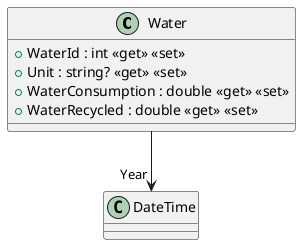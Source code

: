 @startuml
class Water {
    + WaterId : int <<get>> <<set>>
    + Unit : string? <<get>> <<set>>
    + WaterConsumption : double <<get>> <<set>>
    + WaterRecycled : double <<get>> <<set>>
}
Water --> "Year" DateTime
@enduml
